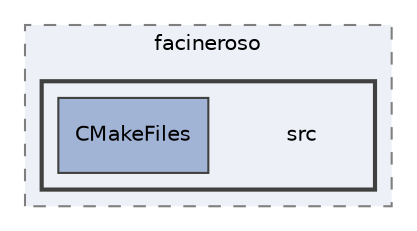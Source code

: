 digraph "/home/francisco/Projects/gameEngines/Pong/build/facineroso/src"
{
 // LATEX_PDF_SIZE
  edge [fontname="Helvetica",fontsize="10",labelfontname="Helvetica",labelfontsize="10"];
  node [fontname="Helvetica",fontsize="10",shape=record];
  compound=true
  subgraph clusterdir_272d78ba986256703fbfcd7122330e31 {
    graph [ bgcolor="#edf0f7", pencolor="grey50", style="filled,dashed,", label="facineroso", fontname="Helvetica", fontsize="10", URL="dir_272d78ba986256703fbfcd7122330e31.html"]
  subgraph clusterdir_e432e02cce18ce9e30a5e23218a9acf7 {
    graph [ bgcolor="#edf0f7", pencolor="grey25", style="filled,bold,", label="", fontname="Helvetica", fontsize="10", URL="dir_e432e02cce18ce9e30a5e23218a9acf7.html"]
    dir_e432e02cce18ce9e30a5e23218a9acf7 [shape=plaintext, label="src"];
  dir_e2d2bac2acc590cd78e6bfedc2e379f1 [shape=box, label="CMakeFiles", style="filled,", fillcolor="#a2b4d6", color="grey25", URL="dir_e2d2bac2acc590cd78e6bfedc2e379f1.html"];
  }
  }
}
